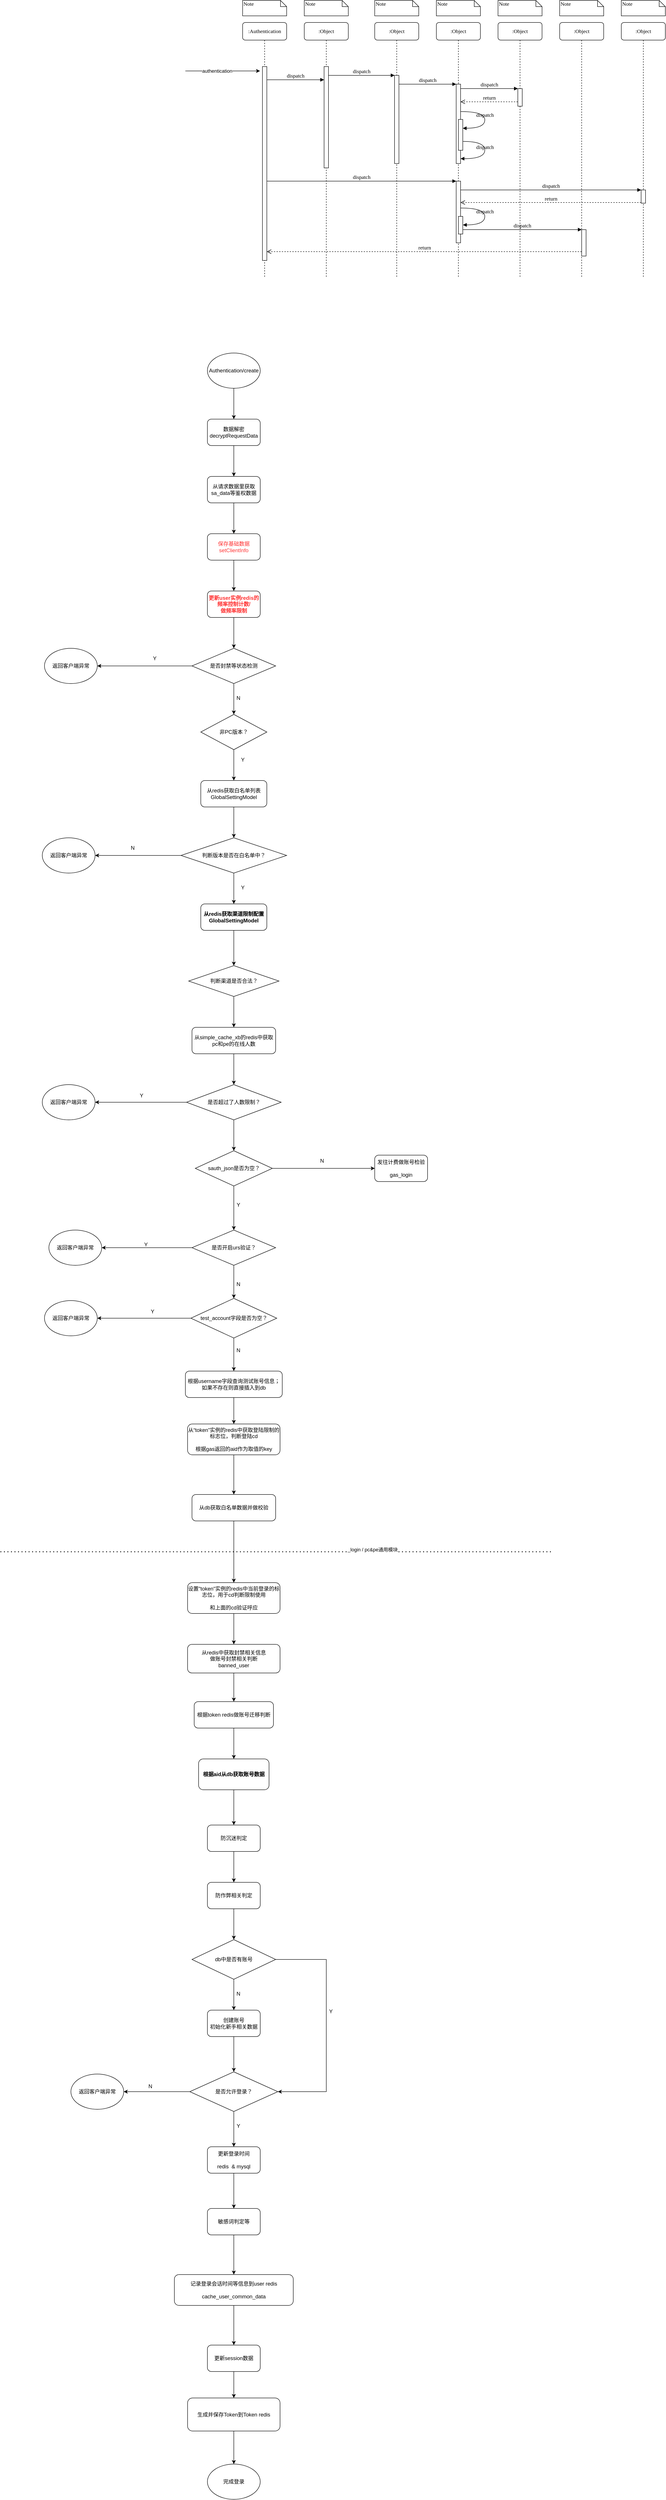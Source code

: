 <mxfile version="22.1.16" type="github">
  <diagram name="登录相关流程" id="13e1069c-82ec-6db2-03f1-153e76fe0fe0">
    <mxGraphModel dx="2534" dy="740" grid="1" gridSize="10" guides="1" tooltips="1" connect="1" arrows="1" fold="1" page="1" pageScale="1" pageWidth="1100" pageHeight="850" background="none" math="0" shadow="0">
      <root>
        <mxCell id="0" />
        <mxCell id="1" parent="0" />
        <mxCell id="7baba1c4bc27f4b0-2" value=":Object" style="shape=umlLifeline;perimeter=lifelinePerimeter;whiteSpace=wrap;html=1;container=1;collapsible=0;recursiveResize=0;outlineConnect=0;rounded=1;shadow=0;comic=0;labelBackgroundColor=none;strokeWidth=1;fontFamily=Verdana;fontSize=12;align=center;" parent="1" vertex="1">
          <mxGeometry x="240" y="80" width="100" height="580" as="geometry" />
        </mxCell>
        <mxCell id="7baba1c4bc27f4b0-10" value="" style="html=1;points=[];perimeter=orthogonalPerimeter;rounded=0;shadow=0;comic=0;labelBackgroundColor=none;strokeWidth=1;fontFamily=Verdana;fontSize=12;align=center;" parent="7baba1c4bc27f4b0-2" vertex="1">
          <mxGeometry x="45" y="100" width="10" height="230" as="geometry" />
        </mxCell>
        <mxCell id="7baba1c4bc27f4b0-3" value=":Object" style="shape=umlLifeline;perimeter=lifelinePerimeter;whiteSpace=wrap;html=1;container=1;collapsible=0;recursiveResize=0;outlineConnect=0;rounded=1;shadow=0;comic=0;labelBackgroundColor=none;strokeWidth=1;fontFamily=Verdana;fontSize=12;align=center;" parent="1" vertex="1">
          <mxGeometry x="400" y="80" width="100" height="580" as="geometry" />
        </mxCell>
        <mxCell id="7baba1c4bc27f4b0-13" value="" style="html=1;points=[];perimeter=orthogonalPerimeter;rounded=0;shadow=0;comic=0;labelBackgroundColor=none;strokeWidth=1;fontFamily=Verdana;fontSize=12;align=center;" parent="7baba1c4bc27f4b0-3" vertex="1">
          <mxGeometry x="45" y="120" width="10" height="200" as="geometry" />
        </mxCell>
        <mxCell id="7baba1c4bc27f4b0-4" value=":Object" style="shape=umlLifeline;perimeter=lifelinePerimeter;whiteSpace=wrap;html=1;container=1;collapsible=0;recursiveResize=0;outlineConnect=0;rounded=1;shadow=0;comic=0;labelBackgroundColor=none;strokeWidth=1;fontFamily=Verdana;fontSize=12;align=center;" parent="1" vertex="1">
          <mxGeometry x="540" y="80" width="100" height="580" as="geometry" />
        </mxCell>
        <mxCell id="7baba1c4bc27f4b0-5" value=":Object" style="shape=umlLifeline;perimeter=lifelinePerimeter;whiteSpace=wrap;html=1;container=1;collapsible=0;recursiveResize=0;outlineConnect=0;rounded=1;shadow=0;comic=0;labelBackgroundColor=none;strokeWidth=1;fontFamily=Verdana;fontSize=12;align=center;" parent="1" vertex="1">
          <mxGeometry x="680" y="80" width="100" height="580" as="geometry" />
        </mxCell>
        <mxCell id="7baba1c4bc27f4b0-6" value=":Object" style="shape=umlLifeline;perimeter=lifelinePerimeter;whiteSpace=wrap;html=1;container=1;collapsible=0;recursiveResize=0;outlineConnect=0;rounded=1;shadow=0;comic=0;labelBackgroundColor=none;strokeWidth=1;fontFamily=Verdana;fontSize=12;align=center;" parent="1" vertex="1">
          <mxGeometry x="820" y="80" width="100" height="580" as="geometry" />
        </mxCell>
        <mxCell id="7baba1c4bc27f4b0-7" value=":Object" style="shape=umlLifeline;perimeter=lifelinePerimeter;whiteSpace=wrap;html=1;container=1;collapsible=0;recursiveResize=0;outlineConnect=0;rounded=1;shadow=0;comic=0;labelBackgroundColor=none;strokeWidth=1;fontFamily=Verdana;fontSize=12;align=center;" parent="1" vertex="1">
          <mxGeometry x="960" y="80" width="100" height="580" as="geometry" />
        </mxCell>
        <mxCell id="7baba1c4bc27f4b0-8" value=":Authentication" style="shape=umlLifeline;perimeter=lifelinePerimeter;whiteSpace=wrap;html=1;container=1;collapsible=0;recursiveResize=0;outlineConnect=0;rounded=1;shadow=0;comic=0;labelBackgroundColor=none;strokeWidth=1;fontFamily=Verdana;fontSize=12;align=center;" parent="1" vertex="1">
          <mxGeometry x="100" y="80" width="100" height="580" as="geometry" />
        </mxCell>
        <mxCell id="7baba1c4bc27f4b0-9" value="" style="html=1;points=[];perimeter=orthogonalPerimeter;rounded=0;shadow=0;comic=0;labelBackgroundColor=none;strokeWidth=1;fontFamily=Verdana;fontSize=12;align=center;" parent="7baba1c4bc27f4b0-8" vertex="1">
          <mxGeometry x="45" y="100" width="10" height="440" as="geometry" />
        </mxCell>
        <mxCell id="7baba1c4bc27f4b0-11" value="dispatch" style="html=1;verticalAlign=bottom;endArrow=block;entryX=0;entryY=0;labelBackgroundColor=none;fontFamily=Verdana;fontSize=12;edgeStyle=elbowEdgeStyle;elbow=vertical;" parent="7baba1c4bc27f4b0-8" edge="1">
          <mxGeometry relative="1" as="geometry">
            <mxPoint x="55" y="130" as="sourcePoint" />
            <mxPoint x="185" y="130" as="targetPoint" />
          </mxGeometry>
        </mxCell>
        <mxCell id="7baba1c4bc27f4b0-16" value="" style="html=1;points=[];perimeter=orthogonalPerimeter;rounded=0;shadow=0;comic=0;labelBackgroundColor=none;strokeWidth=1;fontFamily=Verdana;fontSize=12;align=center;" parent="1" vertex="1">
          <mxGeometry x="585" y="220" width="10" height="180" as="geometry" />
        </mxCell>
        <mxCell id="7baba1c4bc27f4b0-17" value="dispatch" style="html=1;verticalAlign=bottom;endArrow=block;labelBackgroundColor=none;fontFamily=Verdana;fontSize=12;edgeStyle=elbowEdgeStyle;elbow=vertical;" parent="1" source="7baba1c4bc27f4b0-13" target="7baba1c4bc27f4b0-16" edge="1">
          <mxGeometry relative="1" as="geometry">
            <mxPoint x="510" y="220" as="sourcePoint" />
            <Array as="points">
              <mxPoint x="460" y="220" />
            </Array>
          </mxGeometry>
        </mxCell>
        <mxCell id="7baba1c4bc27f4b0-19" value="" style="html=1;points=[];perimeter=orthogonalPerimeter;rounded=0;shadow=0;comic=0;labelBackgroundColor=none;strokeWidth=1;fontFamily=Verdana;fontSize=12;align=center;" parent="1" vertex="1">
          <mxGeometry x="725" y="230" width="10" height="40" as="geometry" />
        </mxCell>
        <mxCell id="7baba1c4bc27f4b0-20" value="dispatch" style="html=1;verticalAlign=bottom;endArrow=block;entryX=0;entryY=0;labelBackgroundColor=none;fontFamily=Verdana;fontSize=12;edgeStyle=elbowEdgeStyle;elbow=vertical;" parent="1" source="7baba1c4bc27f4b0-16" target="7baba1c4bc27f4b0-19" edge="1">
          <mxGeometry relative="1" as="geometry">
            <mxPoint x="650" y="230" as="sourcePoint" />
          </mxGeometry>
        </mxCell>
        <mxCell id="7baba1c4bc27f4b0-21" value="return" style="html=1;verticalAlign=bottom;endArrow=open;dashed=1;endSize=8;labelBackgroundColor=none;fontFamily=Verdana;fontSize=12;edgeStyle=elbowEdgeStyle;elbow=vertical;" parent="1" source="7baba1c4bc27f4b0-19" target="7baba1c4bc27f4b0-16" edge="1">
          <mxGeometry relative="1" as="geometry">
            <mxPoint x="650" y="306" as="targetPoint" />
            <Array as="points">
              <mxPoint x="670" y="260" />
              <mxPoint x="700" y="260" />
            </Array>
          </mxGeometry>
        </mxCell>
        <mxCell id="7baba1c4bc27f4b0-22" value="" style="html=1;points=[];perimeter=orthogonalPerimeter;rounded=0;shadow=0;comic=0;labelBackgroundColor=none;strokeWidth=1;fontFamily=Verdana;fontSize=12;align=center;" parent="1" vertex="1">
          <mxGeometry x="585" y="440" width="10" height="140" as="geometry" />
        </mxCell>
        <mxCell id="7baba1c4bc27f4b0-23" value="dispatch" style="html=1;verticalAlign=bottom;endArrow=block;entryX=0;entryY=0;labelBackgroundColor=none;fontFamily=Verdana;fontSize=12;" parent="1" source="7baba1c4bc27f4b0-9" target="7baba1c4bc27f4b0-22" edge="1">
          <mxGeometry relative="1" as="geometry">
            <mxPoint x="510" y="420" as="sourcePoint" />
          </mxGeometry>
        </mxCell>
        <mxCell id="7baba1c4bc27f4b0-25" value="" style="html=1;points=[];perimeter=orthogonalPerimeter;rounded=0;shadow=0;comic=0;labelBackgroundColor=none;strokeColor=#000000;strokeWidth=1;fillColor=#FFFFFF;fontFamily=Verdana;fontSize=12;fontColor=#000000;align=center;" parent="1" vertex="1">
          <mxGeometry x="1005" y="460" width="10" height="30" as="geometry" />
        </mxCell>
        <mxCell id="7baba1c4bc27f4b0-26" value="dispatch" style="html=1;verticalAlign=bottom;endArrow=block;entryX=0;entryY=0;labelBackgroundColor=none;fontFamily=Verdana;fontSize=12;" parent="1" source="7baba1c4bc27f4b0-22" target="7baba1c4bc27f4b0-25" edge="1">
          <mxGeometry relative="1" as="geometry">
            <mxPoint x="930" y="340" as="sourcePoint" />
          </mxGeometry>
        </mxCell>
        <mxCell id="7baba1c4bc27f4b0-27" value="return" style="html=1;verticalAlign=bottom;endArrow=open;dashed=1;endSize=8;exitX=0;exitY=0.95;labelBackgroundColor=none;fontFamily=Verdana;fontSize=12;" parent="1" source="7baba1c4bc27f4b0-25" target="7baba1c4bc27f4b0-22" edge="1">
          <mxGeometry relative="1" as="geometry">
            <mxPoint x="930" y="416" as="targetPoint" />
          </mxGeometry>
        </mxCell>
        <mxCell id="7baba1c4bc27f4b0-28" value="" style="html=1;points=[];perimeter=orthogonalPerimeter;rounded=0;shadow=0;comic=0;labelBackgroundColor=none;strokeWidth=1;fontFamily=Verdana;fontSize=12;align=center;" parent="1" vertex="1">
          <mxGeometry x="870" y="550" width="10" height="60" as="geometry" />
        </mxCell>
        <mxCell id="7baba1c4bc27f4b0-29" value="dispatch" style="html=1;verticalAlign=bottom;endArrow=block;entryX=0;entryY=0;labelBackgroundColor=none;fontFamily=Verdana;fontSize=12;edgeStyle=elbowEdgeStyle;elbow=vertical;" parent="1" source="7baba1c4bc27f4b0-37" target="7baba1c4bc27f4b0-28" edge="1">
          <mxGeometry relative="1" as="geometry">
            <mxPoint x="800" y="550" as="sourcePoint" />
          </mxGeometry>
        </mxCell>
        <mxCell id="7baba1c4bc27f4b0-30" value="return" style="html=1;verticalAlign=bottom;endArrow=open;dashed=1;endSize=8;labelBackgroundColor=none;fontFamily=Verdana;fontSize=12;edgeStyle=elbowEdgeStyle;elbow=vertical;" parent="1" source="7baba1c4bc27f4b0-28" target="7baba1c4bc27f4b0-9" edge="1">
          <mxGeometry relative="1" as="geometry">
            <mxPoint x="800" y="626" as="targetPoint" />
            <Array as="points">
              <mxPoint x="570" y="600" />
            </Array>
          </mxGeometry>
        </mxCell>
        <mxCell id="7baba1c4bc27f4b0-14" value="dispatch" style="html=1;verticalAlign=bottom;endArrow=block;entryX=0;entryY=0;labelBackgroundColor=none;fontFamily=Verdana;fontSize=12;edgeStyle=elbowEdgeStyle;elbow=vertical;" parent="1" source="7baba1c4bc27f4b0-10" target="7baba1c4bc27f4b0-13" edge="1">
          <mxGeometry relative="1" as="geometry">
            <mxPoint x="370" y="200" as="sourcePoint" />
          </mxGeometry>
        </mxCell>
        <mxCell id="7baba1c4bc27f4b0-34" value="" style="html=1;points=[];perimeter=orthogonalPerimeter;rounded=0;shadow=0;comic=0;labelBackgroundColor=none;strokeWidth=1;fontFamily=Verdana;fontSize=12;align=center;" parent="1" vertex="1">
          <mxGeometry x="590" y="300" width="10" height="70" as="geometry" />
        </mxCell>
        <mxCell id="7baba1c4bc27f4b0-35" value="dispatch" style="html=1;verticalAlign=bottom;endArrow=block;labelBackgroundColor=none;fontFamily=Verdana;fontSize=12;elbow=vertical;edgeStyle=orthogonalEdgeStyle;curved=1;entryX=1;entryY=0.286;entryPerimeter=0;exitX=1.038;exitY=0.345;exitPerimeter=0;" parent="1" source="7baba1c4bc27f4b0-16" target="7baba1c4bc27f4b0-34" edge="1">
          <mxGeometry relative="1" as="geometry">
            <mxPoint x="465" y="230" as="sourcePoint" />
            <mxPoint x="595" y="230" as="targetPoint" />
            <Array as="points">
              <mxPoint x="650" y="282" />
              <mxPoint x="650" y="320" />
            </Array>
          </mxGeometry>
        </mxCell>
        <mxCell id="7baba1c4bc27f4b0-36" value="dispatch" style="html=1;verticalAlign=bottom;endArrow=block;labelBackgroundColor=none;fontFamily=Verdana;fontSize=12;elbow=vertical;edgeStyle=orthogonalEdgeStyle;curved=1;exitX=1.066;exitY=0.713;exitPerimeter=0;" parent="1" source="7baba1c4bc27f4b0-34" edge="1">
          <mxGeometry relative="1" as="geometry">
            <mxPoint x="610.333" y="350" as="sourcePoint" />
            <mxPoint x="595" y="389" as="targetPoint" />
            <Array as="points">
              <mxPoint x="650" y="350" />
              <mxPoint x="650" y="389" />
            </Array>
          </mxGeometry>
        </mxCell>
        <mxCell id="7baba1c4bc27f4b0-37" value="" style="html=1;points=[];perimeter=orthogonalPerimeter;rounded=0;shadow=0;comic=0;labelBackgroundColor=none;strokeWidth=1;fontFamily=Verdana;fontSize=12;align=center;" parent="1" vertex="1">
          <mxGeometry x="590" y="520" width="10" height="40" as="geometry" />
        </mxCell>
        <mxCell id="7baba1c4bc27f4b0-39" value="dispatch" style="html=1;verticalAlign=bottom;endArrow=block;labelBackgroundColor=none;fontFamily=Verdana;fontSize=12;elbow=vertical;edgeStyle=orthogonalEdgeStyle;curved=1;entryX=1;entryY=0.286;entryPerimeter=0;exitX=1.038;exitY=0.345;exitPerimeter=0;" parent="1" edge="1">
          <mxGeometry relative="1" as="geometry">
            <mxPoint x="595.333" y="501" as="sourcePoint" />
            <mxPoint x="600.333" y="539.333" as="targetPoint" />
            <Array as="points">
              <mxPoint x="650" y="501" />
              <mxPoint x="650" y="539" />
            </Array>
          </mxGeometry>
        </mxCell>
        <mxCell id="7baba1c4bc27f4b0-40" value="Note" style="shape=note;whiteSpace=wrap;html=1;size=14;verticalAlign=top;align=left;spacingTop=-6;rounded=0;shadow=0;comic=0;labelBackgroundColor=none;strokeWidth=1;fontFamily=Verdana;fontSize=12" parent="1" vertex="1">
          <mxGeometry x="100" y="30" width="100" height="35" as="geometry" />
        </mxCell>
        <mxCell id="7baba1c4bc27f4b0-41" value="Note" style="shape=note;whiteSpace=wrap;html=1;size=14;verticalAlign=top;align=left;spacingTop=-6;rounded=0;shadow=0;comic=0;labelBackgroundColor=none;strokeWidth=1;fontFamily=Verdana;fontSize=12" parent="1" vertex="1">
          <mxGeometry x="240" y="30" width="100" height="35" as="geometry" />
        </mxCell>
        <mxCell id="7baba1c4bc27f4b0-42" value="Note" style="shape=note;whiteSpace=wrap;html=1;size=14;verticalAlign=top;align=left;spacingTop=-6;rounded=0;shadow=0;comic=0;labelBackgroundColor=none;strokeWidth=1;fontFamily=Verdana;fontSize=12" parent="1" vertex="1">
          <mxGeometry x="400" y="30" width="100" height="35" as="geometry" />
        </mxCell>
        <mxCell id="7baba1c4bc27f4b0-43" value="Note" style="shape=note;whiteSpace=wrap;html=1;size=14;verticalAlign=top;align=left;spacingTop=-6;rounded=0;shadow=0;comic=0;labelBackgroundColor=none;strokeWidth=1;fontFamily=Verdana;fontSize=12" parent="1" vertex="1">
          <mxGeometry x="540" y="30" width="100" height="35" as="geometry" />
        </mxCell>
        <mxCell id="7baba1c4bc27f4b0-44" value="Note" style="shape=note;whiteSpace=wrap;html=1;size=14;verticalAlign=top;align=left;spacingTop=-6;rounded=0;shadow=0;comic=0;labelBackgroundColor=none;strokeWidth=1;fontFamily=Verdana;fontSize=12" parent="1" vertex="1">
          <mxGeometry x="680" y="30" width="100" height="35" as="geometry" />
        </mxCell>
        <mxCell id="7baba1c4bc27f4b0-45" value="Note" style="shape=note;whiteSpace=wrap;html=1;size=14;verticalAlign=top;align=left;spacingTop=-6;rounded=0;shadow=0;comic=0;labelBackgroundColor=none;strokeWidth=1;fontFamily=Verdana;fontSize=12" parent="1" vertex="1">
          <mxGeometry x="820" y="30" width="100" height="35" as="geometry" />
        </mxCell>
        <mxCell id="7baba1c4bc27f4b0-46" value="Note" style="shape=note;whiteSpace=wrap;html=1;size=14;verticalAlign=top;align=left;spacingTop=-6;rounded=0;shadow=0;comic=0;labelBackgroundColor=none;strokeWidth=1;fontFamily=Verdana;fontSize=12" parent="1" vertex="1">
          <mxGeometry x="960" y="30" width="100" height="35" as="geometry" />
        </mxCell>
        <mxCell id="Aw8qEytruY9d0VCpx88Z-1" value="" style="endArrow=classic;html=1;rounded=0;" edge="1" parent="1">
          <mxGeometry width="50" height="50" relative="1" as="geometry">
            <mxPoint x="-30" y="190" as="sourcePoint" />
            <mxPoint x="139.5" y="190" as="targetPoint" />
          </mxGeometry>
        </mxCell>
        <mxCell id="Aw8qEytruY9d0VCpx88Z-2" value="authentication" style="edgeLabel;html=1;align=center;verticalAlign=middle;resizable=0;points=[];" vertex="1" connectable="0" parent="Aw8qEytruY9d0VCpx88Z-1">
          <mxGeometry x="-0.151" relative="1" as="geometry">
            <mxPoint as="offset" />
          </mxGeometry>
        </mxCell>
        <mxCell id="Aw8qEytruY9d0VCpx88Z-8" style="edgeStyle=orthogonalEdgeStyle;rounded=0;orthogonalLoop=1;jettySize=auto;html=1;" edge="1" parent="1" source="Aw8qEytruY9d0VCpx88Z-4" target="Aw8qEytruY9d0VCpx88Z-7">
          <mxGeometry relative="1" as="geometry" />
        </mxCell>
        <mxCell id="Aw8qEytruY9d0VCpx88Z-4" value="数据解密&lt;br&gt;decryptRequestData" style="rounded=1;whiteSpace=wrap;html=1;" vertex="1" parent="1">
          <mxGeometry x="20" y="980" width="120" height="60" as="geometry" />
        </mxCell>
        <mxCell id="Aw8qEytruY9d0VCpx88Z-6" style="edgeStyle=orthogonalEdgeStyle;rounded=0;orthogonalLoop=1;jettySize=auto;html=1;entryX=0.5;entryY=0;entryDx=0;entryDy=0;" edge="1" parent="1" source="Aw8qEytruY9d0VCpx88Z-5" target="Aw8qEytruY9d0VCpx88Z-4">
          <mxGeometry relative="1" as="geometry" />
        </mxCell>
        <mxCell id="Aw8qEytruY9d0VCpx88Z-5" value="Authentication/create" style="ellipse;whiteSpace=wrap;html=1;" vertex="1" parent="1">
          <mxGeometry x="20" y="830" width="120" height="80" as="geometry" />
        </mxCell>
        <mxCell id="Aw8qEytruY9d0VCpx88Z-11" value="" style="edgeStyle=orthogonalEdgeStyle;rounded=0;orthogonalLoop=1;jettySize=auto;html=1;" edge="1" parent="1" source="Aw8qEytruY9d0VCpx88Z-7" target="Aw8qEytruY9d0VCpx88Z-10">
          <mxGeometry relative="1" as="geometry" />
        </mxCell>
        <mxCell id="Aw8qEytruY9d0VCpx88Z-7" value="从请求数据里获取sa_data等鉴权数据" style="rounded=1;whiteSpace=wrap;html=1;" vertex="1" parent="1">
          <mxGeometry x="20" y="1110" width="120" height="60" as="geometry" />
        </mxCell>
        <mxCell id="Aw8qEytruY9d0VCpx88Z-13" value="" style="edgeStyle=orthogonalEdgeStyle;rounded=0;orthogonalLoop=1;jettySize=auto;html=1;" edge="1" parent="1" source="Aw8qEytruY9d0VCpx88Z-10" target="Aw8qEytruY9d0VCpx88Z-12">
          <mxGeometry relative="1" as="geometry" />
        </mxCell>
        <mxCell id="Aw8qEytruY9d0VCpx88Z-10" value="&lt;font color=&quot;#ff3333&quot;&gt;保存基础数据&lt;br&gt;setClientInfo&lt;/font&gt;" style="rounded=1;whiteSpace=wrap;html=1;" vertex="1" parent="1">
          <mxGeometry x="20" y="1240" width="120" height="60" as="geometry" />
        </mxCell>
        <mxCell id="Aw8qEytruY9d0VCpx88Z-15" value="" style="edgeStyle=orthogonalEdgeStyle;rounded=0;orthogonalLoop=1;jettySize=auto;html=1;" edge="1" parent="1" source="Aw8qEytruY9d0VCpx88Z-12" target="Aw8qEytruY9d0VCpx88Z-14">
          <mxGeometry relative="1" as="geometry" />
        </mxCell>
        <mxCell id="Aw8qEytruY9d0VCpx88Z-12" value="&lt;b&gt;&lt;font color=&quot;#ff3333&quot;&gt;更新user实例redis的频率控制计数/&lt;br&gt;做频率限制&lt;/font&gt;&lt;/b&gt;" style="rounded=1;whiteSpace=wrap;html=1;" vertex="1" parent="1">
          <mxGeometry x="20" y="1370" width="120" height="60" as="geometry" />
        </mxCell>
        <mxCell id="Aw8qEytruY9d0VCpx88Z-17" style="edgeStyle=orthogonalEdgeStyle;rounded=0;orthogonalLoop=1;jettySize=auto;html=1;entryX=1;entryY=0.5;entryDx=0;entryDy=0;" edge="1" parent="1" source="Aw8qEytruY9d0VCpx88Z-14" target="Aw8qEytruY9d0VCpx88Z-16">
          <mxGeometry relative="1" as="geometry" />
        </mxCell>
        <mxCell id="Aw8qEytruY9d0VCpx88Z-19" style="edgeStyle=orthogonalEdgeStyle;rounded=0;orthogonalLoop=1;jettySize=auto;html=1;entryX=0.5;entryY=0;entryDx=0;entryDy=0;" edge="1" parent="1" source="Aw8qEytruY9d0VCpx88Z-14" target="Aw8qEytruY9d0VCpx88Z-18">
          <mxGeometry relative="1" as="geometry" />
        </mxCell>
        <mxCell id="Aw8qEytruY9d0VCpx88Z-14" value="是否封禁等状态检测" style="rhombus;whiteSpace=wrap;html=1;" vertex="1" parent="1">
          <mxGeometry x="-15" y="1500" width="190" height="80" as="geometry" />
        </mxCell>
        <mxCell id="Aw8qEytruY9d0VCpx88Z-16" value="返回客户端异常" style="ellipse;whiteSpace=wrap;html=1;" vertex="1" parent="1">
          <mxGeometry x="-350" y="1500" width="120" height="80" as="geometry" />
        </mxCell>
        <mxCell id="Aw8qEytruY9d0VCpx88Z-21" value="" style="edgeStyle=orthogonalEdgeStyle;rounded=0;orthogonalLoop=1;jettySize=auto;html=1;" edge="1" parent="1" source="Aw8qEytruY9d0VCpx88Z-18" target="Aw8qEytruY9d0VCpx88Z-20">
          <mxGeometry relative="1" as="geometry" />
        </mxCell>
        <mxCell id="Aw8qEytruY9d0VCpx88Z-18" value="非PC版本？" style="rhombus;whiteSpace=wrap;html=1;" vertex="1" parent="1">
          <mxGeometry x="5" y="1650" width="150" height="80" as="geometry" />
        </mxCell>
        <mxCell id="Aw8qEytruY9d0VCpx88Z-23" value="" style="edgeStyle=orthogonalEdgeStyle;rounded=0;orthogonalLoop=1;jettySize=auto;html=1;" edge="1" parent="1" source="Aw8qEytruY9d0VCpx88Z-20" target="Aw8qEytruY9d0VCpx88Z-22">
          <mxGeometry relative="1" as="geometry" />
        </mxCell>
        <mxCell id="Aw8qEytruY9d0VCpx88Z-20" value="从redis获取白名单列表&lt;br&gt;GlobalSettingModel" style="rounded=1;whiteSpace=wrap;html=1;" vertex="1" parent="1">
          <mxGeometry x="5" y="1800" width="150" height="60" as="geometry" />
        </mxCell>
        <mxCell id="Aw8qEytruY9d0VCpx88Z-26" value="" style="edgeStyle=orthogonalEdgeStyle;rounded=0;orthogonalLoop=1;jettySize=auto;html=1;" edge="1" parent="1" source="Aw8qEytruY9d0VCpx88Z-22" target="Aw8qEytruY9d0VCpx88Z-25">
          <mxGeometry relative="1" as="geometry" />
        </mxCell>
        <mxCell id="Aw8qEytruY9d0VCpx88Z-38" style="edgeStyle=orthogonalEdgeStyle;rounded=0;orthogonalLoop=1;jettySize=auto;html=1;exitX=0;exitY=0.5;exitDx=0;exitDy=0;entryX=1;entryY=0.5;entryDx=0;entryDy=0;" edge="1" parent="1" source="Aw8qEytruY9d0VCpx88Z-22" target="Aw8qEytruY9d0VCpx88Z-48">
          <mxGeometry relative="1" as="geometry" />
        </mxCell>
        <mxCell id="Aw8qEytruY9d0VCpx88Z-22" value="判断版本是否在白名单中？" style="rhombus;whiteSpace=wrap;html=1;" vertex="1" parent="1">
          <mxGeometry x="-40" y="1930" width="240" height="80" as="geometry" />
        </mxCell>
        <mxCell id="Aw8qEytruY9d0VCpx88Z-28" value="" style="edgeStyle=orthogonalEdgeStyle;rounded=0;orthogonalLoop=1;jettySize=auto;html=1;" edge="1" parent="1" source="Aw8qEytruY9d0VCpx88Z-25" target="Aw8qEytruY9d0VCpx88Z-27">
          <mxGeometry relative="1" as="geometry" />
        </mxCell>
        <mxCell id="Aw8qEytruY9d0VCpx88Z-25" value="从redis获取渠道限制配置&lt;br&gt;GlobalSettingModel" style="rounded=1;whiteSpace=wrap;html=1;fontStyle=1" vertex="1" parent="1">
          <mxGeometry x="5" y="2080" width="150" height="60" as="geometry" />
        </mxCell>
        <mxCell id="Aw8qEytruY9d0VCpx88Z-35" value="" style="edgeStyle=orthogonalEdgeStyle;rounded=0;orthogonalLoop=1;jettySize=auto;html=1;" edge="1" parent="1" source="Aw8qEytruY9d0VCpx88Z-27" target="Aw8qEytruY9d0VCpx88Z-34">
          <mxGeometry relative="1" as="geometry" />
        </mxCell>
        <mxCell id="Aw8qEytruY9d0VCpx88Z-27" value="判断渠道是否合法？" style="rhombus;whiteSpace=wrap;html=1;" vertex="1" parent="1">
          <mxGeometry x="-22.5" y="2220" width="205" height="70" as="geometry" />
        </mxCell>
        <mxCell id="Aw8qEytruY9d0VCpx88Z-29" value="Y" style="text;html=1;align=center;verticalAlign=middle;resizable=0;points=[];autosize=1;strokeColor=none;fillColor=none;" vertex="1" parent="1">
          <mxGeometry x="85" y="2028" width="30" height="30" as="geometry" />
        </mxCell>
        <mxCell id="Aw8qEytruY9d0VCpx88Z-31" value="N" style="text;html=1;align=center;verticalAlign=middle;resizable=0;points=[];autosize=1;strokeColor=none;fillColor=none;" vertex="1" parent="1">
          <mxGeometry x="75" y="1598" width="30" height="30" as="geometry" />
        </mxCell>
        <mxCell id="Aw8qEytruY9d0VCpx88Z-32" value="Y" style="text;html=1;align=center;verticalAlign=middle;resizable=0;points=[];autosize=1;strokeColor=none;fillColor=none;" vertex="1" parent="1">
          <mxGeometry x="-115" y="1508" width="30" height="30" as="geometry" />
        </mxCell>
        <mxCell id="Aw8qEytruY9d0VCpx88Z-33" value="Y" style="text;html=1;align=center;verticalAlign=middle;resizable=0;points=[];autosize=1;strokeColor=none;fillColor=none;" vertex="1" parent="1">
          <mxGeometry x="85" y="1738" width="30" height="30" as="geometry" />
        </mxCell>
        <mxCell id="Aw8qEytruY9d0VCpx88Z-37" value="" style="edgeStyle=orthogonalEdgeStyle;rounded=0;orthogonalLoop=1;jettySize=auto;html=1;" edge="1" parent="1" source="Aw8qEytruY9d0VCpx88Z-34" target="Aw8qEytruY9d0VCpx88Z-36">
          <mxGeometry relative="1" as="geometry" />
        </mxCell>
        <mxCell id="Aw8qEytruY9d0VCpx88Z-34" value="从simple_cache_xb的redis中获取pc和pe的在线人数" style="rounded=1;whiteSpace=wrap;html=1;" vertex="1" parent="1">
          <mxGeometry x="-15" y="2360" width="190" height="60" as="geometry" />
        </mxCell>
        <mxCell id="Aw8qEytruY9d0VCpx88Z-42" value="" style="edgeStyle=orthogonalEdgeStyle;rounded=0;orthogonalLoop=1;jettySize=auto;html=1;" edge="1" parent="1" source="Aw8qEytruY9d0VCpx88Z-36" target="Aw8qEytruY9d0VCpx88Z-41">
          <mxGeometry relative="1" as="geometry" />
        </mxCell>
        <mxCell id="Aw8qEytruY9d0VCpx88Z-50" style="edgeStyle=orthogonalEdgeStyle;rounded=0;orthogonalLoop=1;jettySize=auto;html=1;entryX=1;entryY=0.5;entryDx=0;entryDy=0;" edge="1" parent="1" source="Aw8qEytruY9d0VCpx88Z-36" target="Aw8qEytruY9d0VCpx88Z-49">
          <mxGeometry relative="1" as="geometry" />
        </mxCell>
        <mxCell id="Aw8qEytruY9d0VCpx88Z-67" style="edgeStyle=orthogonalEdgeStyle;rounded=0;orthogonalLoop=1;jettySize=auto;html=1;entryX=0;entryY=0.5;entryDx=0;entryDy=0;exitX=1;exitY=0.5;exitDx=0;exitDy=0;" edge="1" parent="1" source="Aw8qEytruY9d0VCpx88Z-41" target="Aw8qEytruY9d0VCpx88Z-66">
          <mxGeometry relative="1" as="geometry" />
        </mxCell>
        <mxCell id="Aw8qEytruY9d0VCpx88Z-36" value="是否超过了人数限制？" style="rhombus;whiteSpace=wrap;html=1;" vertex="1" parent="1">
          <mxGeometry x="-27.5" y="2490" width="215" height="80" as="geometry" />
        </mxCell>
        <mxCell id="Aw8qEytruY9d0VCpx88Z-40" value="Y" style="text;html=1;align=center;verticalAlign=middle;resizable=0;points=[];autosize=1;strokeColor=none;fillColor=none;" vertex="1" parent="1">
          <mxGeometry x="-145" y="2500" width="30" height="30" as="geometry" />
        </mxCell>
        <mxCell id="Aw8qEytruY9d0VCpx88Z-58" style="edgeStyle=orthogonalEdgeStyle;rounded=0;orthogonalLoop=1;jettySize=auto;html=1;entryX=0.5;entryY=0;entryDx=0;entryDy=0;" edge="1" parent="1" source="Aw8qEytruY9d0VCpx88Z-41" target="Aw8qEytruY9d0VCpx88Z-57">
          <mxGeometry relative="1" as="geometry" />
        </mxCell>
        <mxCell id="Aw8qEytruY9d0VCpx88Z-41" value="sauth_json是否为空？" style="rhombus;whiteSpace=wrap;html=1;" vertex="1" parent="1">
          <mxGeometry x="-7.5" y="2640" width="175" height="80" as="geometry" />
        </mxCell>
        <mxCell id="Aw8qEytruY9d0VCpx88Z-52" style="edgeStyle=orthogonalEdgeStyle;rounded=0;orthogonalLoop=1;jettySize=auto;html=1;entryX=1;entryY=0.5;entryDx=0;entryDy=0;" edge="1" parent="1" source="Aw8qEytruY9d0VCpx88Z-43" target="Aw8qEytruY9d0VCpx88Z-51">
          <mxGeometry relative="1" as="geometry" />
        </mxCell>
        <mxCell id="Aw8qEytruY9d0VCpx88Z-55" value="" style="edgeStyle=orthogonalEdgeStyle;rounded=0;orthogonalLoop=1;jettySize=auto;html=1;" edge="1" parent="1" source="Aw8qEytruY9d0VCpx88Z-43" target="Aw8qEytruY9d0VCpx88Z-54">
          <mxGeometry relative="1" as="geometry" />
        </mxCell>
        <mxCell id="Aw8qEytruY9d0VCpx88Z-43" value="test_account字段是否为空？" style="rhombus;whiteSpace=wrap;html=1;" vertex="1" parent="1">
          <mxGeometry x="-17.5" y="2975" width="195" height="90" as="geometry" />
        </mxCell>
        <mxCell id="Aw8qEytruY9d0VCpx88Z-48" value="返回客户端异常" style="ellipse;whiteSpace=wrap;html=1;" vertex="1" parent="1">
          <mxGeometry x="-355" y="1930" width="120" height="80" as="geometry" />
        </mxCell>
        <mxCell id="Aw8qEytruY9d0VCpx88Z-49" value="返回客户端异常" style="ellipse;whiteSpace=wrap;html=1;" vertex="1" parent="1">
          <mxGeometry x="-355" y="2490" width="120" height="80" as="geometry" />
        </mxCell>
        <mxCell id="Aw8qEytruY9d0VCpx88Z-51" value="返回客户端异常" style="ellipse;whiteSpace=wrap;html=1;" vertex="1" parent="1">
          <mxGeometry x="-350" y="2980" width="120" height="80" as="geometry" />
        </mxCell>
        <mxCell id="Aw8qEytruY9d0VCpx88Z-53" value="Y" style="text;html=1;align=center;verticalAlign=middle;resizable=0;points=[];autosize=1;strokeColor=none;fillColor=none;" vertex="1" parent="1">
          <mxGeometry x="-120" y="2990" width="30" height="30" as="geometry" />
        </mxCell>
        <mxCell id="Aw8qEytruY9d0VCpx88Z-70" value="" style="edgeStyle=orthogonalEdgeStyle;rounded=0;orthogonalLoop=1;jettySize=auto;html=1;" edge="1" parent="1" source="Aw8qEytruY9d0VCpx88Z-54" target="Aw8qEytruY9d0VCpx88Z-69">
          <mxGeometry relative="1" as="geometry" />
        </mxCell>
        <mxCell id="Aw8qEytruY9d0VCpx88Z-54" value="根据username字段查询测试账号信息；&lt;br&gt;如果不存在则直接插入到db" style="rounded=1;whiteSpace=wrap;html=1;" vertex="1" parent="1">
          <mxGeometry x="-30" y="3140" width="220" height="60" as="geometry" />
        </mxCell>
        <mxCell id="Aw8qEytruY9d0VCpx88Z-56" value="N" style="text;html=1;align=center;verticalAlign=middle;resizable=0;points=[];autosize=1;strokeColor=none;fillColor=none;" vertex="1" parent="1">
          <mxGeometry x="-165" y="1938" width="30" height="30" as="geometry" />
        </mxCell>
        <mxCell id="Aw8qEytruY9d0VCpx88Z-60" style="edgeStyle=orthogonalEdgeStyle;rounded=0;orthogonalLoop=1;jettySize=auto;html=1;" edge="1" parent="1" source="Aw8qEytruY9d0VCpx88Z-57" target="Aw8qEytruY9d0VCpx88Z-43">
          <mxGeometry relative="1" as="geometry" />
        </mxCell>
        <mxCell id="Aw8qEytruY9d0VCpx88Z-63" style="edgeStyle=orthogonalEdgeStyle;rounded=0;orthogonalLoop=1;jettySize=auto;html=1;entryX=1;entryY=0.5;entryDx=0;entryDy=0;" edge="1" parent="1" source="Aw8qEytruY9d0VCpx88Z-57" target="Aw8qEytruY9d0VCpx88Z-62">
          <mxGeometry relative="1" as="geometry" />
        </mxCell>
        <mxCell id="Aw8qEytruY9d0VCpx88Z-57" value="是否开启urs验证？" style="rhombus;whiteSpace=wrap;html=1;" vertex="1" parent="1">
          <mxGeometry x="-15" y="2820" width="190" height="80" as="geometry" />
        </mxCell>
        <mxCell id="Aw8qEytruY9d0VCpx88Z-59" value="Y" style="text;html=1;align=center;verticalAlign=middle;resizable=0;points=[];autosize=1;strokeColor=none;fillColor=none;" vertex="1" parent="1">
          <mxGeometry x="75" y="2748" width="30" height="30" as="geometry" />
        </mxCell>
        <mxCell id="Aw8qEytruY9d0VCpx88Z-61" value="N" style="text;html=1;align=center;verticalAlign=middle;resizable=0;points=[];autosize=1;strokeColor=none;fillColor=none;" vertex="1" parent="1">
          <mxGeometry x="75" y="2928" width="30" height="30" as="geometry" />
        </mxCell>
        <mxCell id="Aw8qEytruY9d0VCpx88Z-62" value="返回客户端异常" style="ellipse;whiteSpace=wrap;html=1;" vertex="1" parent="1">
          <mxGeometry x="-340" y="2820" width="120" height="80" as="geometry" />
        </mxCell>
        <mxCell id="Aw8qEytruY9d0VCpx88Z-64" value="Y" style="text;html=1;align=center;verticalAlign=middle;resizable=0;points=[];autosize=1;strokeColor=none;fillColor=none;" vertex="1" parent="1">
          <mxGeometry x="-135" y="2838" width="30" height="30" as="geometry" />
        </mxCell>
        <mxCell id="Aw8qEytruY9d0VCpx88Z-65" value="N" style="text;html=1;align=center;verticalAlign=middle;resizable=0;points=[];autosize=1;strokeColor=none;fillColor=none;" vertex="1" parent="1">
          <mxGeometry x="75" y="3078" width="30" height="30" as="geometry" />
        </mxCell>
        <mxCell id="Aw8qEytruY9d0VCpx88Z-66" value="发往计费做账号检验&lt;br&gt;&lt;br&gt;gas_login" style="rounded=1;whiteSpace=wrap;html=1;" vertex="1" parent="1">
          <mxGeometry x="400" y="2650" width="120" height="60" as="geometry" />
        </mxCell>
        <mxCell id="Aw8qEytruY9d0VCpx88Z-68" value="N" style="text;html=1;align=center;verticalAlign=middle;resizable=0;points=[];autosize=1;strokeColor=none;fillColor=none;" vertex="1" parent="1">
          <mxGeometry x="265" y="2648" width="30" height="30" as="geometry" />
        </mxCell>
        <mxCell id="Aw8qEytruY9d0VCpx88Z-75" value="" style="edgeStyle=orthogonalEdgeStyle;rounded=0;orthogonalLoop=1;jettySize=auto;html=1;" edge="1" parent="1" source="Aw8qEytruY9d0VCpx88Z-69" target="Aw8qEytruY9d0VCpx88Z-74">
          <mxGeometry relative="1" as="geometry" />
        </mxCell>
        <mxCell id="Aw8qEytruY9d0VCpx88Z-69" value="从“token”实例的redis中获取登陆限制的标志位，判断登陆cd&lt;br&gt;&lt;br&gt;根据gas返回的aid作为取值的key" style="rounded=1;whiteSpace=wrap;html=1;" vertex="1" parent="1">
          <mxGeometry x="-25" y="3260" width="210" height="70" as="geometry" />
        </mxCell>
        <mxCell id="Aw8qEytruY9d0VCpx88Z-80" style="edgeStyle=orthogonalEdgeStyle;rounded=0;orthogonalLoop=1;jettySize=auto;html=1;entryX=0.5;entryY=0;entryDx=0;entryDy=0;" edge="1" parent="1" source="Aw8qEytruY9d0VCpx88Z-74" target="Aw8qEytruY9d0VCpx88Z-79">
          <mxGeometry relative="1" as="geometry" />
        </mxCell>
        <mxCell id="Aw8qEytruY9d0VCpx88Z-74" value="从db获取白名单数据并做校验" style="rounded=1;whiteSpace=wrap;html=1;" vertex="1" parent="1">
          <mxGeometry x="-15" y="3420" width="190" height="60" as="geometry" />
        </mxCell>
        <mxCell id="Aw8qEytruY9d0VCpx88Z-78" value="" style="endArrow=none;dashed=1;html=1;dashPattern=1 3;strokeWidth=2;rounded=0;" edge="1" parent="1">
          <mxGeometry width="50" height="50" relative="1" as="geometry">
            <mxPoint x="-450" y="3550" as="sourcePoint" />
            <mxPoint x="800" y="3550" as="targetPoint" />
          </mxGeometry>
        </mxCell>
        <mxCell id="Aw8qEytruY9d0VCpx88Z-83" value="_login / pc&amp;amp;pe通用模块" style="edgeLabel;html=1;align=center;verticalAlign=middle;resizable=0;points=[];" vertex="1" connectable="0" parent="Aw8qEytruY9d0VCpx88Z-78">
          <mxGeometry x="0.352" y="5" relative="1" as="geometry">
            <mxPoint as="offset" />
          </mxGeometry>
        </mxCell>
        <mxCell id="Aw8qEytruY9d0VCpx88Z-85" value="" style="edgeStyle=orthogonalEdgeStyle;rounded=0;orthogonalLoop=1;jettySize=auto;html=1;" edge="1" parent="1" source="Aw8qEytruY9d0VCpx88Z-79" target="Aw8qEytruY9d0VCpx88Z-84">
          <mxGeometry relative="1" as="geometry" />
        </mxCell>
        <mxCell id="Aw8qEytruY9d0VCpx88Z-79" value="设置&quot;token&quot;实例的redis中当前登录的标志位，用于cd判断限制使用&lt;br&gt;&lt;br&gt;和上面的cd验证呼应" style="rounded=1;whiteSpace=wrap;html=1;" vertex="1" parent="1">
          <mxGeometry x="-25" y="3620" width="210" height="70" as="geometry" />
        </mxCell>
        <mxCell id="Aw8qEytruY9d0VCpx88Z-87" value="" style="edgeStyle=orthogonalEdgeStyle;rounded=0;orthogonalLoop=1;jettySize=auto;html=1;" edge="1" parent="1" source="Aw8qEytruY9d0VCpx88Z-84" target="Aw8qEytruY9d0VCpx88Z-86">
          <mxGeometry relative="1" as="geometry" />
        </mxCell>
        <mxCell id="Aw8qEytruY9d0VCpx88Z-84" value="从redis中获取封禁相关信息&lt;br&gt;做账号封禁相关判断&lt;br&gt;banned_user" style="rounded=1;whiteSpace=wrap;html=1;" vertex="1" parent="1">
          <mxGeometry x="-25" y="3760" width="210" height="65" as="geometry" />
        </mxCell>
        <mxCell id="Aw8qEytruY9d0VCpx88Z-89" value="" style="edgeStyle=orthogonalEdgeStyle;rounded=0;orthogonalLoop=1;jettySize=auto;html=1;" edge="1" parent="1" source="Aw8qEytruY9d0VCpx88Z-86" target="Aw8qEytruY9d0VCpx88Z-88">
          <mxGeometry relative="1" as="geometry" />
        </mxCell>
        <mxCell id="Aw8qEytruY9d0VCpx88Z-86" value="根据token redis做账号迁移判断" style="rounded=1;whiteSpace=wrap;html=1;" vertex="1" parent="1">
          <mxGeometry x="-10" y="3890" width="180" height="60" as="geometry" />
        </mxCell>
        <mxCell id="Aw8qEytruY9d0VCpx88Z-91" value="" style="edgeStyle=orthogonalEdgeStyle;rounded=0;orthogonalLoop=1;jettySize=auto;html=1;" edge="1" parent="1" source="Aw8qEytruY9d0VCpx88Z-88" target="Aw8qEytruY9d0VCpx88Z-90">
          <mxGeometry relative="1" as="geometry" />
        </mxCell>
        <mxCell id="Aw8qEytruY9d0VCpx88Z-88" value="根据aid从db获取账号数据" style="rounded=1;whiteSpace=wrap;html=1;fontStyle=1" vertex="1" parent="1">
          <mxGeometry y="4020" width="160" height="70" as="geometry" />
        </mxCell>
        <mxCell id="Aw8qEytruY9d0VCpx88Z-93" value="" style="edgeStyle=orthogonalEdgeStyle;rounded=0;orthogonalLoop=1;jettySize=auto;html=1;" edge="1" parent="1" source="Aw8qEytruY9d0VCpx88Z-90" target="Aw8qEytruY9d0VCpx88Z-92">
          <mxGeometry relative="1" as="geometry" />
        </mxCell>
        <mxCell id="Aw8qEytruY9d0VCpx88Z-90" value="防沉迷判定" style="rounded=1;whiteSpace=wrap;html=1;" vertex="1" parent="1">
          <mxGeometry x="20" y="4170" width="120" height="60" as="geometry" />
        </mxCell>
        <mxCell id="Aw8qEytruY9d0VCpx88Z-95" value="" style="edgeStyle=orthogonalEdgeStyle;rounded=0;orthogonalLoop=1;jettySize=auto;html=1;" edge="1" parent="1" source="Aw8qEytruY9d0VCpx88Z-92" target="Aw8qEytruY9d0VCpx88Z-94">
          <mxGeometry relative="1" as="geometry" />
        </mxCell>
        <mxCell id="Aw8qEytruY9d0VCpx88Z-92" value="防作弊相关判定" style="rounded=1;whiteSpace=wrap;html=1;" vertex="1" parent="1">
          <mxGeometry x="20" y="4300" width="120" height="60" as="geometry" />
        </mxCell>
        <mxCell id="Aw8qEytruY9d0VCpx88Z-97" value="" style="edgeStyle=orthogonalEdgeStyle;rounded=0;orthogonalLoop=1;jettySize=auto;html=1;" edge="1" parent="1" source="Aw8qEytruY9d0VCpx88Z-94" target="Aw8qEytruY9d0VCpx88Z-96">
          <mxGeometry relative="1" as="geometry" />
        </mxCell>
        <mxCell id="Aw8qEytruY9d0VCpx88Z-102" style="edgeStyle=orthogonalEdgeStyle;rounded=0;orthogonalLoop=1;jettySize=auto;html=1;entryX=1;entryY=0.5;entryDx=0;entryDy=0;" edge="1" parent="1" source="Aw8qEytruY9d0VCpx88Z-94" target="Aw8qEytruY9d0VCpx88Z-99">
          <mxGeometry relative="1" as="geometry">
            <mxPoint x="310" y="4780" as="targetPoint" />
            <Array as="points">
              <mxPoint x="290" y="4475" />
              <mxPoint x="290" y="4775" />
            </Array>
          </mxGeometry>
        </mxCell>
        <mxCell id="Aw8qEytruY9d0VCpx88Z-94" value="db中是否有账号" style="rhombus;whiteSpace=wrap;html=1;" vertex="1" parent="1">
          <mxGeometry x="-15" y="4430" width="190" height="90" as="geometry" />
        </mxCell>
        <mxCell id="Aw8qEytruY9d0VCpx88Z-100" value="" style="edgeStyle=orthogonalEdgeStyle;rounded=0;orthogonalLoop=1;jettySize=auto;html=1;" edge="1" parent="1" source="Aw8qEytruY9d0VCpx88Z-96" target="Aw8qEytruY9d0VCpx88Z-99">
          <mxGeometry relative="1" as="geometry" />
        </mxCell>
        <mxCell id="Aw8qEytruY9d0VCpx88Z-96" value="创建账号&lt;br&gt;初始化新手相关数据" style="rounded=1;whiteSpace=wrap;html=1;" vertex="1" parent="1">
          <mxGeometry x="20" y="4590" width="120" height="60" as="geometry" />
        </mxCell>
        <mxCell id="Aw8qEytruY9d0VCpx88Z-98" value="N" style="text;html=1;align=center;verticalAlign=middle;resizable=0;points=[];autosize=1;strokeColor=none;fillColor=none;" vertex="1" parent="1">
          <mxGeometry x="75" y="4538" width="30" height="30" as="geometry" />
        </mxCell>
        <mxCell id="Aw8qEytruY9d0VCpx88Z-105" value="" style="edgeStyle=orthogonalEdgeStyle;rounded=0;orthogonalLoop=1;jettySize=auto;html=1;" edge="1" parent="1" source="Aw8qEytruY9d0VCpx88Z-99" target="Aw8qEytruY9d0VCpx88Z-104">
          <mxGeometry relative="1" as="geometry" />
        </mxCell>
        <mxCell id="Aw8qEytruY9d0VCpx88Z-107" style="edgeStyle=orthogonalEdgeStyle;rounded=0;orthogonalLoop=1;jettySize=auto;html=1;entryX=1;entryY=0.5;entryDx=0;entryDy=0;" edge="1" parent="1" source="Aw8qEytruY9d0VCpx88Z-99" target="Aw8qEytruY9d0VCpx88Z-106">
          <mxGeometry relative="1" as="geometry" />
        </mxCell>
        <mxCell id="Aw8qEytruY9d0VCpx88Z-99" value="是否允许登录？" style="rhombus;whiteSpace=wrap;html=1;" vertex="1" parent="1">
          <mxGeometry x="-20" y="4730" width="200" height="90" as="geometry" />
        </mxCell>
        <mxCell id="Aw8qEytruY9d0VCpx88Z-103" value="Y" style="text;html=1;align=center;verticalAlign=middle;resizable=0;points=[];autosize=1;strokeColor=none;fillColor=none;" vertex="1" parent="1">
          <mxGeometry x="285" y="4578" width="30" height="30" as="geometry" />
        </mxCell>
        <mxCell id="Aw8qEytruY9d0VCpx88Z-111" value="" style="edgeStyle=orthogonalEdgeStyle;rounded=0;orthogonalLoop=1;jettySize=auto;html=1;" edge="1" parent="1" source="Aw8qEytruY9d0VCpx88Z-104" target="Aw8qEytruY9d0VCpx88Z-110">
          <mxGeometry relative="1" as="geometry" />
        </mxCell>
        <mxCell id="Aw8qEytruY9d0VCpx88Z-104" value="更新登录时间&lt;br&gt;&lt;br&gt;redis&amp;nbsp; &amp;amp; mysql" style="rounded=1;whiteSpace=wrap;html=1;" vertex="1" parent="1">
          <mxGeometry x="20" y="4900" width="120" height="60" as="geometry" />
        </mxCell>
        <mxCell id="Aw8qEytruY9d0VCpx88Z-106" value="返回客户端异常" style="ellipse;whiteSpace=wrap;html=1;" vertex="1" parent="1">
          <mxGeometry x="-290" y="4735" width="120" height="80" as="geometry" />
        </mxCell>
        <mxCell id="Aw8qEytruY9d0VCpx88Z-108" value="N" style="text;html=1;align=center;verticalAlign=middle;resizable=0;points=[];autosize=1;strokeColor=none;fillColor=none;" vertex="1" parent="1">
          <mxGeometry x="-125" y="4748" width="30" height="30" as="geometry" />
        </mxCell>
        <mxCell id="Aw8qEytruY9d0VCpx88Z-109" value="Y" style="text;html=1;align=center;verticalAlign=middle;resizable=0;points=[];autosize=1;strokeColor=none;fillColor=none;" vertex="1" parent="1">
          <mxGeometry x="75" y="4838" width="30" height="30" as="geometry" />
        </mxCell>
        <mxCell id="Aw8qEytruY9d0VCpx88Z-113" value="" style="edgeStyle=orthogonalEdgeStyle;rounded=0;orthogonalLoop=1;jettySize=auto;html=1;" edge="1" parent="1" source="Aw8qEytruY9d0VCpx88Z-110" target="Aw8qEytruY9d0VCpx88Z-112">
          <mxGeometry relative="1" as="geometry" />
        </mxCell>
        <mxCell id="Aw8qEytruY9d0VCpx88Z-110" value="敏感词判定等" style="rounded=1;whiteSpace=wrap;html=1;" vertex="1" parent="1">
          <mxGeometry x="20" y="5040" width="120" height="60" as="geometry" />
        </mxCell>
        <mxCell id="Aw8qEytruY9d0VCpx88Z-116" value="" style="edgeStyle=orthogonalEdgeStyle;rounded=0;orthogonalLoop=1;jettySize=auto;html=1;" edge="1" parent="1" source="Aw8qEytruY9d0VCpx88Z-112" target="Aw8qEytruY9d0VCpx88Z-115">
          <mxGeometry relative="1" as="geometry" />
        </mxCell>
        <mxCell id="Aw8qEytruY9d0VCpx88Z-112" value="记录登录会话时间等信息到user redis&lt;br&gt;&lt;br&gt;cache_user_common_data" style="rounded=1;whiteSpace=wrap;html=1;" vertex="1" parent="1">
          <mxGeometry x="-55" y="5190" width="270" height="70" as="geometry" />
        </mxCell>
        <mxCell id="Aw8qEytruY9d0VCpx88Z-118" value="" style="edgeStyle=orthogonalEdgeStyle;rounded=0;orthogonalLoop=1;jettySize=auto;html=1;" edge="1" parent="1" source="Aw8qEytruY9d0VCpx88Z-115" target="Aw8qEytruY9d0VCpx88Z-117">
          <mxGeometry relative="1" as="geometry" />
        </mxCell>
        <mxCell id="Aw8qEytruY9d0VCpx88Z-115" value="更新session数据" style="rounded=1;whiteSpace=wrap;html=1;" vertex="1" parent="1">
          <mxGeometry x="20" y="5350" width="120" height="60" as="geometry" />
        </mxCell>
        <mxCell id="Aw8qEytruY9d0VCpx88Z-121" value="" style="edgeStyle=orthogonalEdgeStyle;rounded=0;orthogonalLoop=1;jettySize=auto;html=1;" edge="1" parent="1" source="Aw8qEytruY9d0VCpx88Z-117" target="Aw8qEytruY9d0VCpx88Z-120">
          <mxGeometry relative="1" as="geometry" />
        </mxCell>
        <mxCell id="Aw8qEytruY9d0VCpx88Z-117" value="生成并保存Token到Token redis" style="rounded=1;whiteSpace=wrap;html=1;" vertex="1" parent="1">
          <mxGeometry x="-25" y="5470" width="210" height="75" as="geometry" />
        </mxCell>
        <mxCell id="Aw8qEytruY9d0VCpx88Z-120" value="完成登录" style="ellipse;whiteSpace=wrap;html=1;" vertex="1" parent="1">
          <mxGeometry x="20" y="5620" width="120" height="80" as="geometry" />
        </mxCell>
      </root>
    </mxGraphModel>
  </diagram>
</mxfile>
